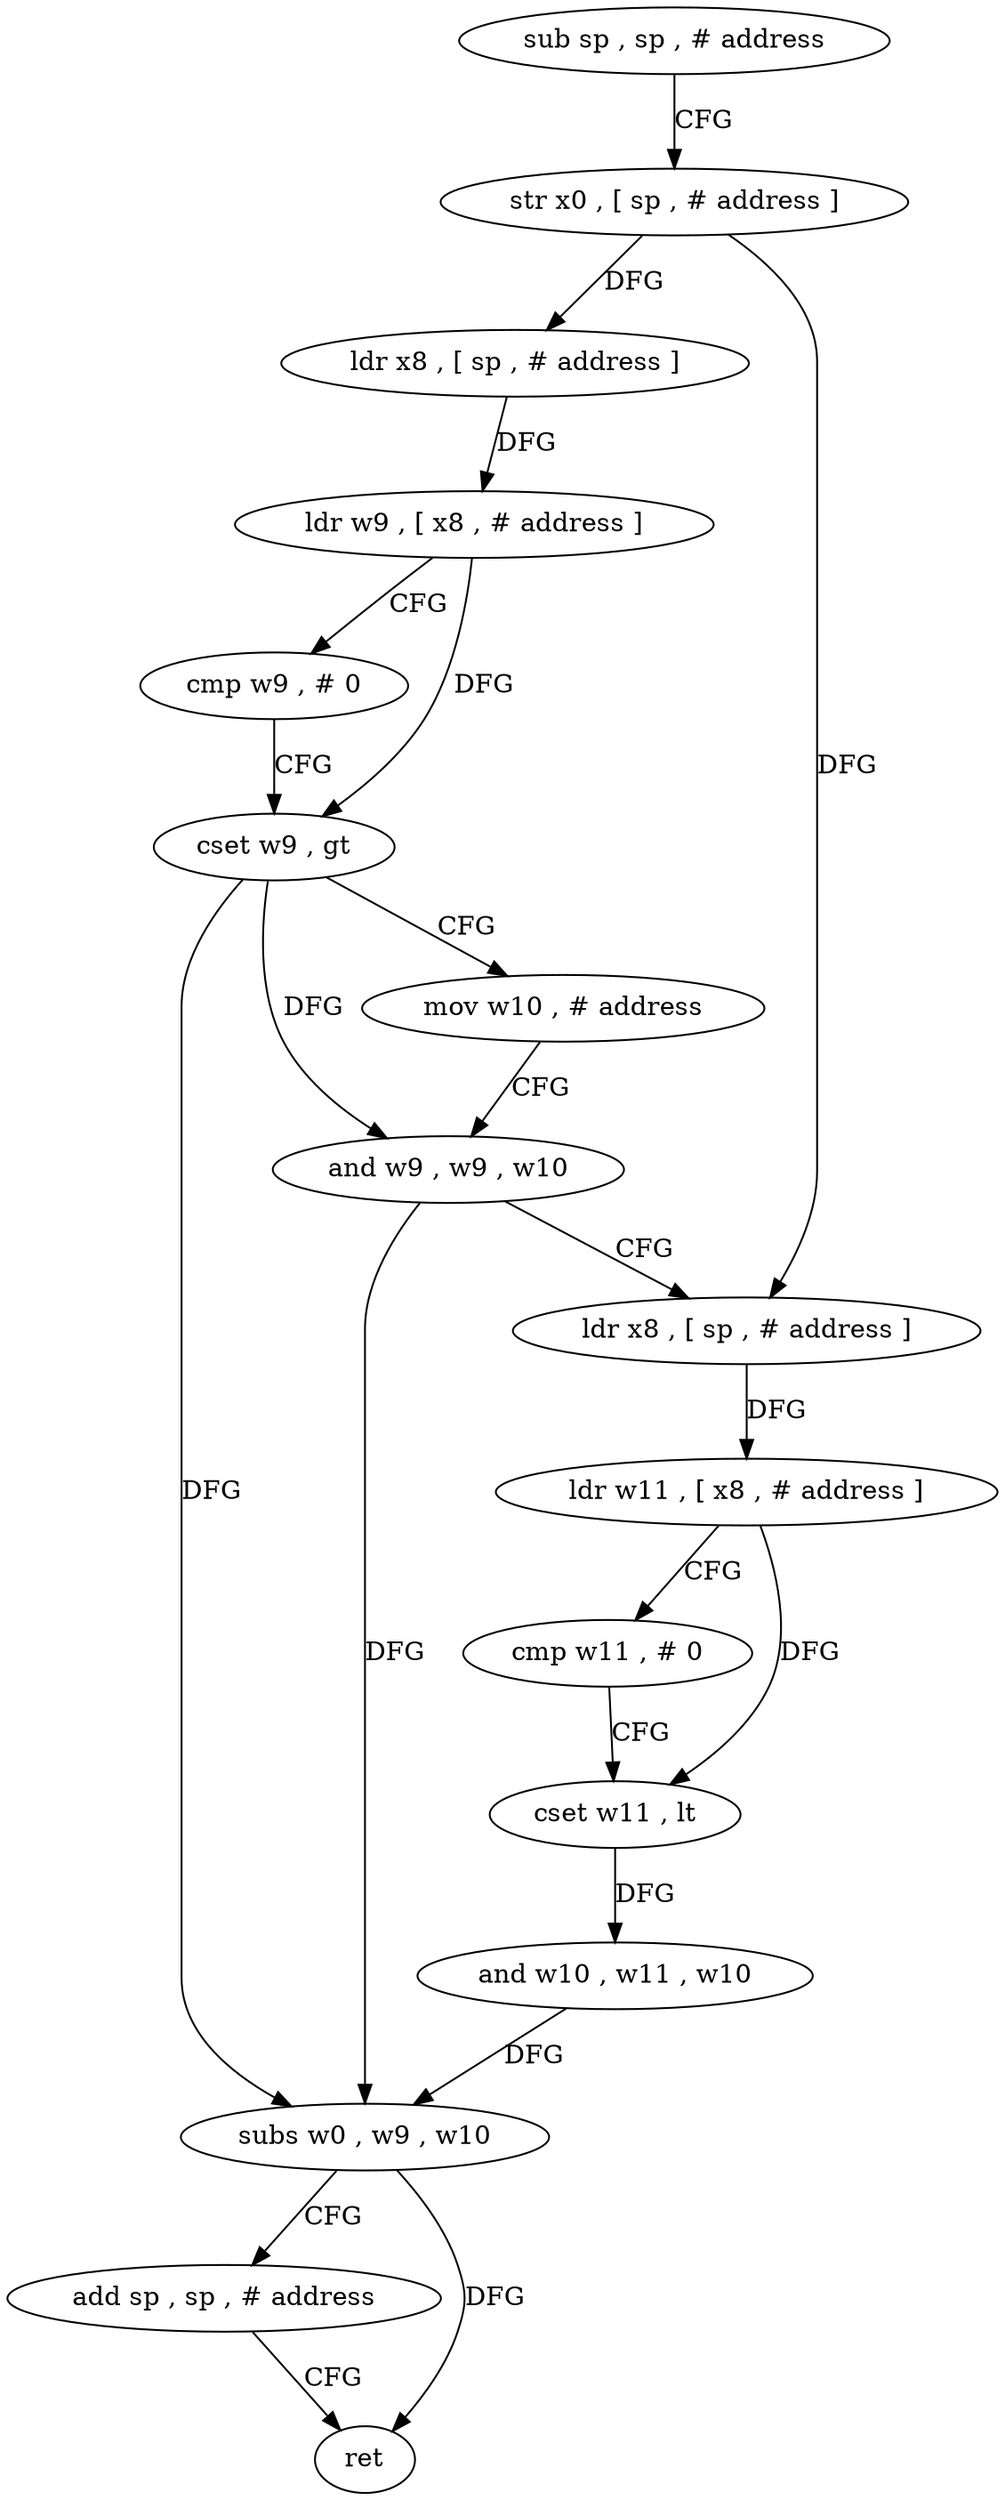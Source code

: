 digraph "func" {
"4248960" [label = "sub sp , sp , # address" ]
"4248964" [label = "str x0 , [ sp , # address ]" ]
"4248968" [label = "ldr x8 , [ sp , # address ]" ]
"4248972" [label = "ldr w9 , [ x8 , # address ]" ]
"4248976" [label = "cmp w9 , # 0" ]
"4248980" [label = "cset w9 , gt" ]
"4248984" [label = "mov w10 , # address" ]
"4248988" [label = "and w9 , w9 , w10" ]
"4248992" [label = "ldr x8 , [ sp , # address ]" ]
"4248996" [label = "ldr w11 , [ x8 , # address ]" ]
"4249000" [label = "cmp w11 , # 0" ]
"4249004" [label = "cset w11 , lt" ]
"4249008" [label = "and w10 , w11 , w10" ]
"4249012" [label = "subs w0 , w9 , w10" ]
"4249016" [label = "add sp , sp , # address" ]
"4249020" [label = "ret" ]
"4248960" -> "4248964" [ label = "CFG" ]
"4248964" -> "4248968" [ label = "DFG" ]
"4248964" -> "4248992" [ label = "DFG" ]
"4248968" -> "4248972" [ label = "DFG" ]
"4248972" -> "4248976" [ label = "CFG" ]
"4248972" -> "4248980" [ label = "DFG" ]
"4248976" -> "4248980" [ label = "CFG" ]
"4248980" -> "4248984" [ label = "CFG" ]
"4248980" -> "4248988" [ label = "DFG" ]
"4248980" -> "4249012" [ label = "DFG" ]
"4248984" -> "4248988" [ label = "CFG" ]
"4248988" -> "4248992" [ label = "CFG" ]
"4248988" -> "4249012" [ label = "DFG" ]
"4248992" -> "4248996" [ label = "DFG" ]
"4248996" -> "4249000" [ label = "CFG" ]
"4248996" -> "4249004" [ label = "DFG" ]
"4249000" -> "4249004" [ label = "CFG" ]
"4249004" -> "4249008" [ label = "DFG" ]
"4249008" -> "4249012" [ label = "DFG" ]
"4249012" -> "4249016" [ label = "CFG" ]
"4249012" -> "4249020" [ label = "DFG" ]
"4249016" -> "4249020" [ label = "CFG" ]
}
